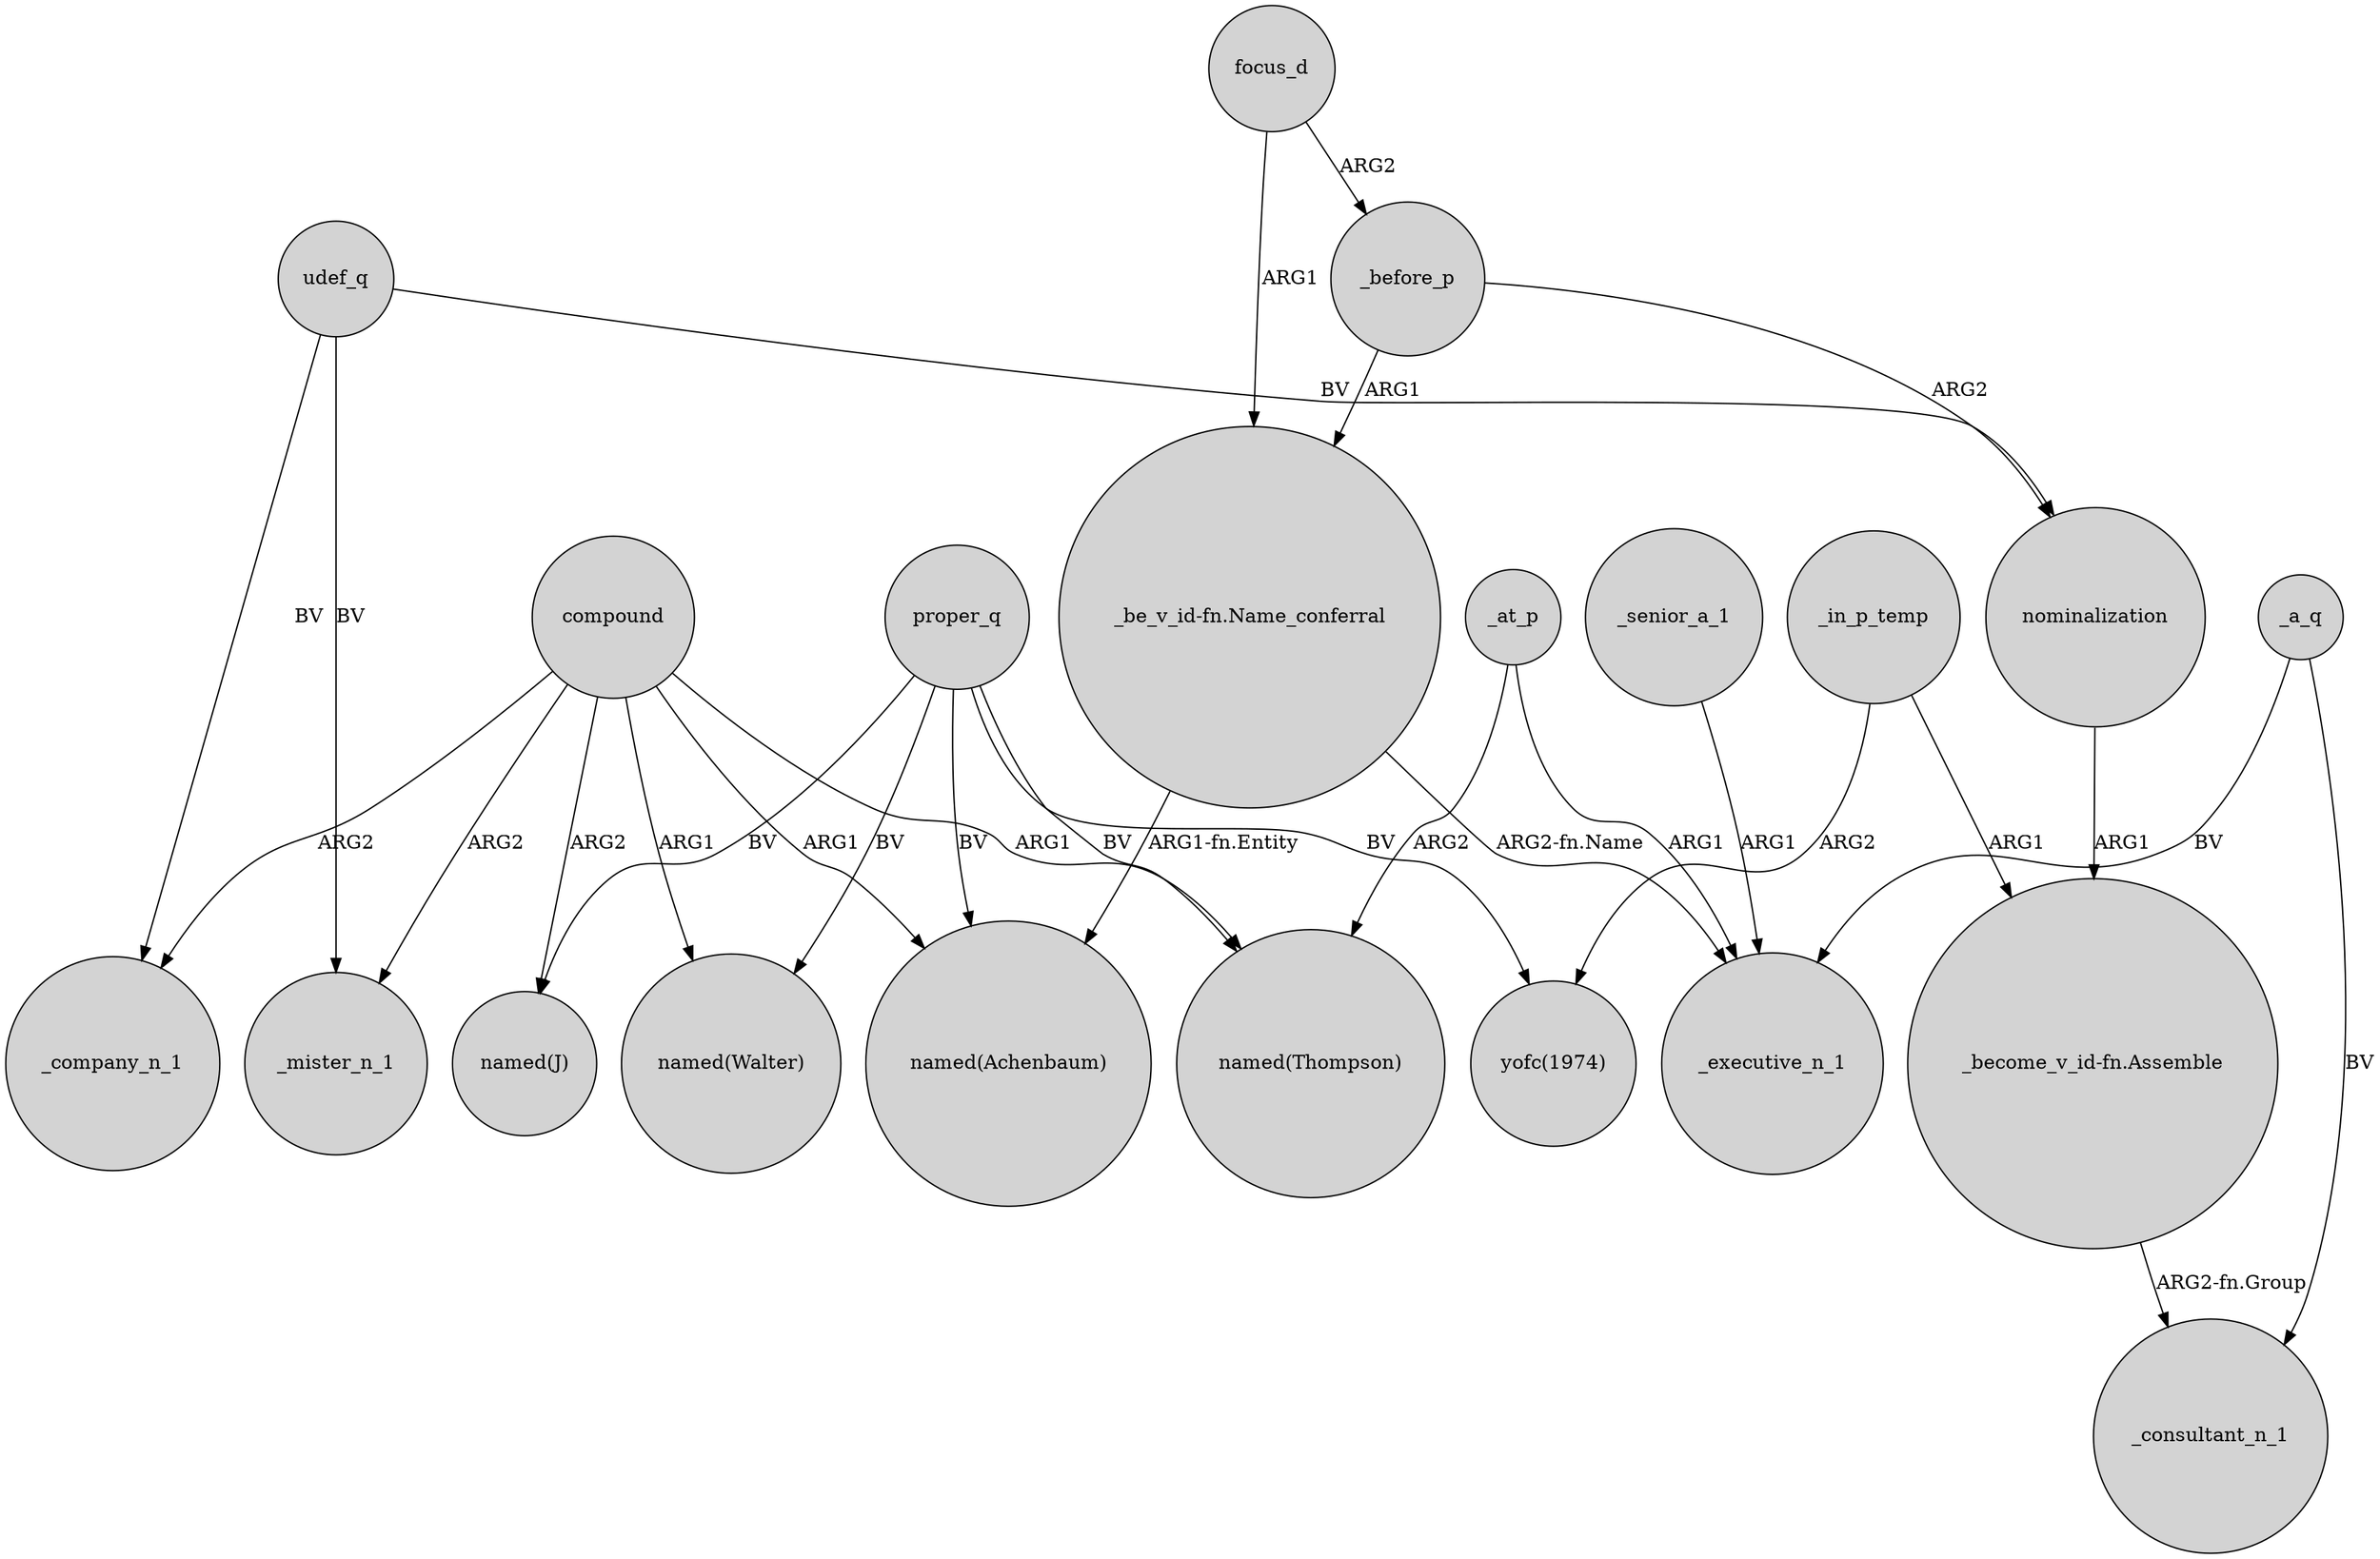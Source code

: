 digraph {
	node [shape=circle style=filled]
	compound -> _mister_n_1 [label=ARG2]
	_a_q -> _consultant_n_1 [label=BV]
	_senior_a_1 -> _executive_n_1 [label=ARG1]
	compound -> "named(Thompson)" [label=ARG1]
	compound -> _company_n_1 [label=ARG2]
	_before_p -> nominalization [label=ARG2]
	focus_d -> _before_p [label=ARG2]
	compound -> "named(Achenbaum)" [label=ARG1]
	udef_q -> _company_n_1 [label=BV]
	udef_q -> nominalization [label=BV]
	nominalization -> "_become_v_id-fn.Assemble" [label=ARG1]
	proper_q -> "named(Walter)" [label=BV]
	_at_p -> _executive_n_1 [label=ARG1]
	udef_q -> _mister_n_1 [label=BV]
	compound -> "named(J)" [label=ARG2]
	"_be_v_id-fn.Name_conferral" -> _executive_n_1 [label="ARG2-fn.Name"]
	proper_q -> "named(Thompson)" [label=BV]
	proper_q -> "yofc(1974)" [label=BV]
	focus_d -> "_be_v_id-fn.Name_conferral" [label=ARG1]
	_in_p_temp -> "_become_v_id-fn.Assemble" [label=ARG1]
	proper_q -> "named(Achenbaum)" [label=BV]
	_at_p -> "named(Thompson)" [label=ARG2]
	_before_p -> "_be_v_id-fn.Name_conferral" [label=ARG1]
	"_be_v_id-fn.Name_conferral" -> "named(Achenbaum)" [label="ARG1-fn.Entity"]
	_in_p_temp -> "yofc(1974)" [label=ARG2]
	compound -> "named(Walter)" [label=ARG1]
	proper_q -> "named(J)" [label=BV]
	"_become_v_id-fn.Assemble" -> _consultant_n_1 [label="ARG2-fn.Group"]
	_a_q -> _executive_n_1 [label=BV]
}
